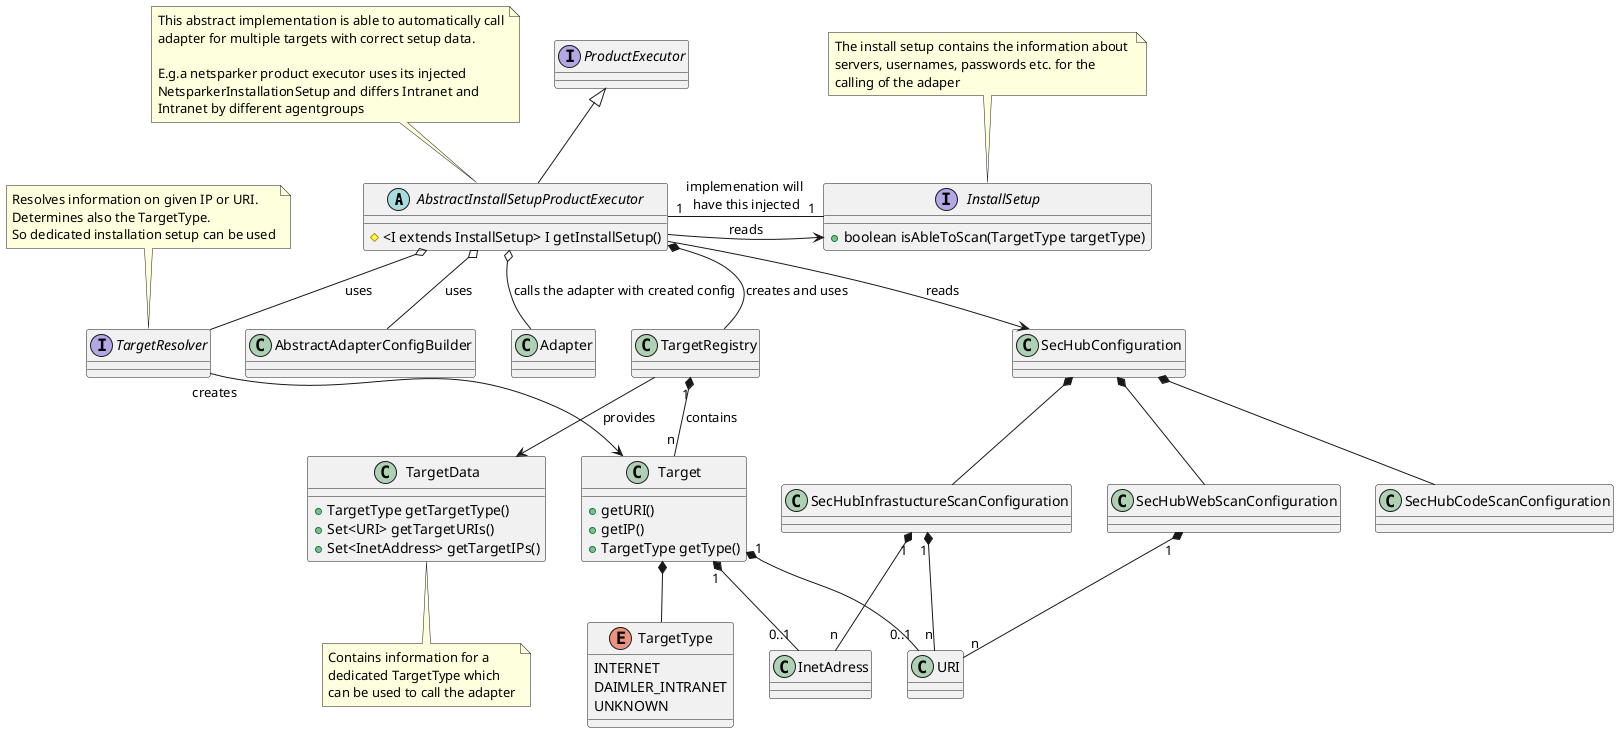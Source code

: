 // SPDX-License-Identifier: MIT
@startuml

abstract class AbstractInstallSetupProductExecutor{
   # <I extends InstallSetup> I getInstallSetup()
}
interface ProductExecutor 
interface InstallSetup{
    + boolean isAbleToScan(TargetType targetType)
}
interface TargetResolver
class TargetRegistry
class SecHubWebScanConfiguration
class SecHubInfrastuctureScanConfiguration

class Target{
  + getURI()
  + getIP()
  + TargetType getType()
}
class TargetData{
    + TargetType getTargetType() 
    + Set<URI> getTargetURIs()
    + Set<InetAddress> getTargetIPs()
}
enum TargetType {
  INTERNET
  DAIMLER_INTRANET
  UNKNOWN
}

ProductExecutor <|-- AbstractInstallSetupProductExecutor
AbstractInstallSetupProductExecutor o-- TargetResolver : uses
AbstractInstallSetupProductExecutor o-- AbstractAdapterConfigBuilder: uses  
AbstractInstallSetupProductExecutor o-- Adapter: calls the adapter with created config
AbstractInstallSetupProductExecutor "1" - "1" InstallSetup : implemenation will \nhave this injected
AbstractInstallSetupProductExecutor --> InstallSetup : reads
AbstractInstallSetupProductExecutor *-- TargetRegistry: creates and uses
  
TargetRegistry "1" *-- "n" Target : contains
TargetRegistry --> TargetData : provides
TargetResolver "creates" --> Target 
Target *-- TargetType
Target "1" *-- "0..1" URI
Target "1" *-- "0..1" InetAdress
AbstractInstallSetupProductExecutor --> SecHubConfiguration : reads

SecHubConfiguration *-- SecHubWebScanConfiguration  
SecHubConfiguration *-- SecHubInfrastuctureScanConfiguration
SecHubConfiguration *-- SecHubCodeScanConfiguration 

SecHubWebScanConfiguration "1" *-- "n" URI
SecHubInfrastuctureScanConfiguration "1" *-- "n" URI
SecHubInfrastuctureScanConfiguration "1" *-- "n" InetAdress

note top of TargetResolver: Resolves information on given IP or URI.\nDetermines also the TargetType.\nSo dedicated installation setup can be used 
note bottom of TargetData: Contains information for a \ndedicated TargetType which\ncan be used to call the adapter

note top of AbstractInstallSetupProductExecutor: This abstract implementation is able to automatically call\nadapter for multiple targets with correct setup data.\n\nE.g.a netsparker product executor uses its injected\nNetsparkerInstallationSetup and differs Intranet and \nIntranet by different agentgroups 
note top of InstallSetup : The install setup contains the information about \nservers, usernames, passwords etc. for the\ncalling of the adaper 
@enduml